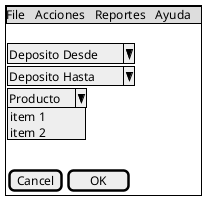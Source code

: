 @startsalt
{+
{* File | Acciones | Reportes | Ayuda }
.

{
^Deposito Desde^ 
  ^Deposito Hasta^
  ^Producto^ item 1^ item 2^
}
.
.
.
{[Cancel] | [  OK   ]}

}
@endsalt